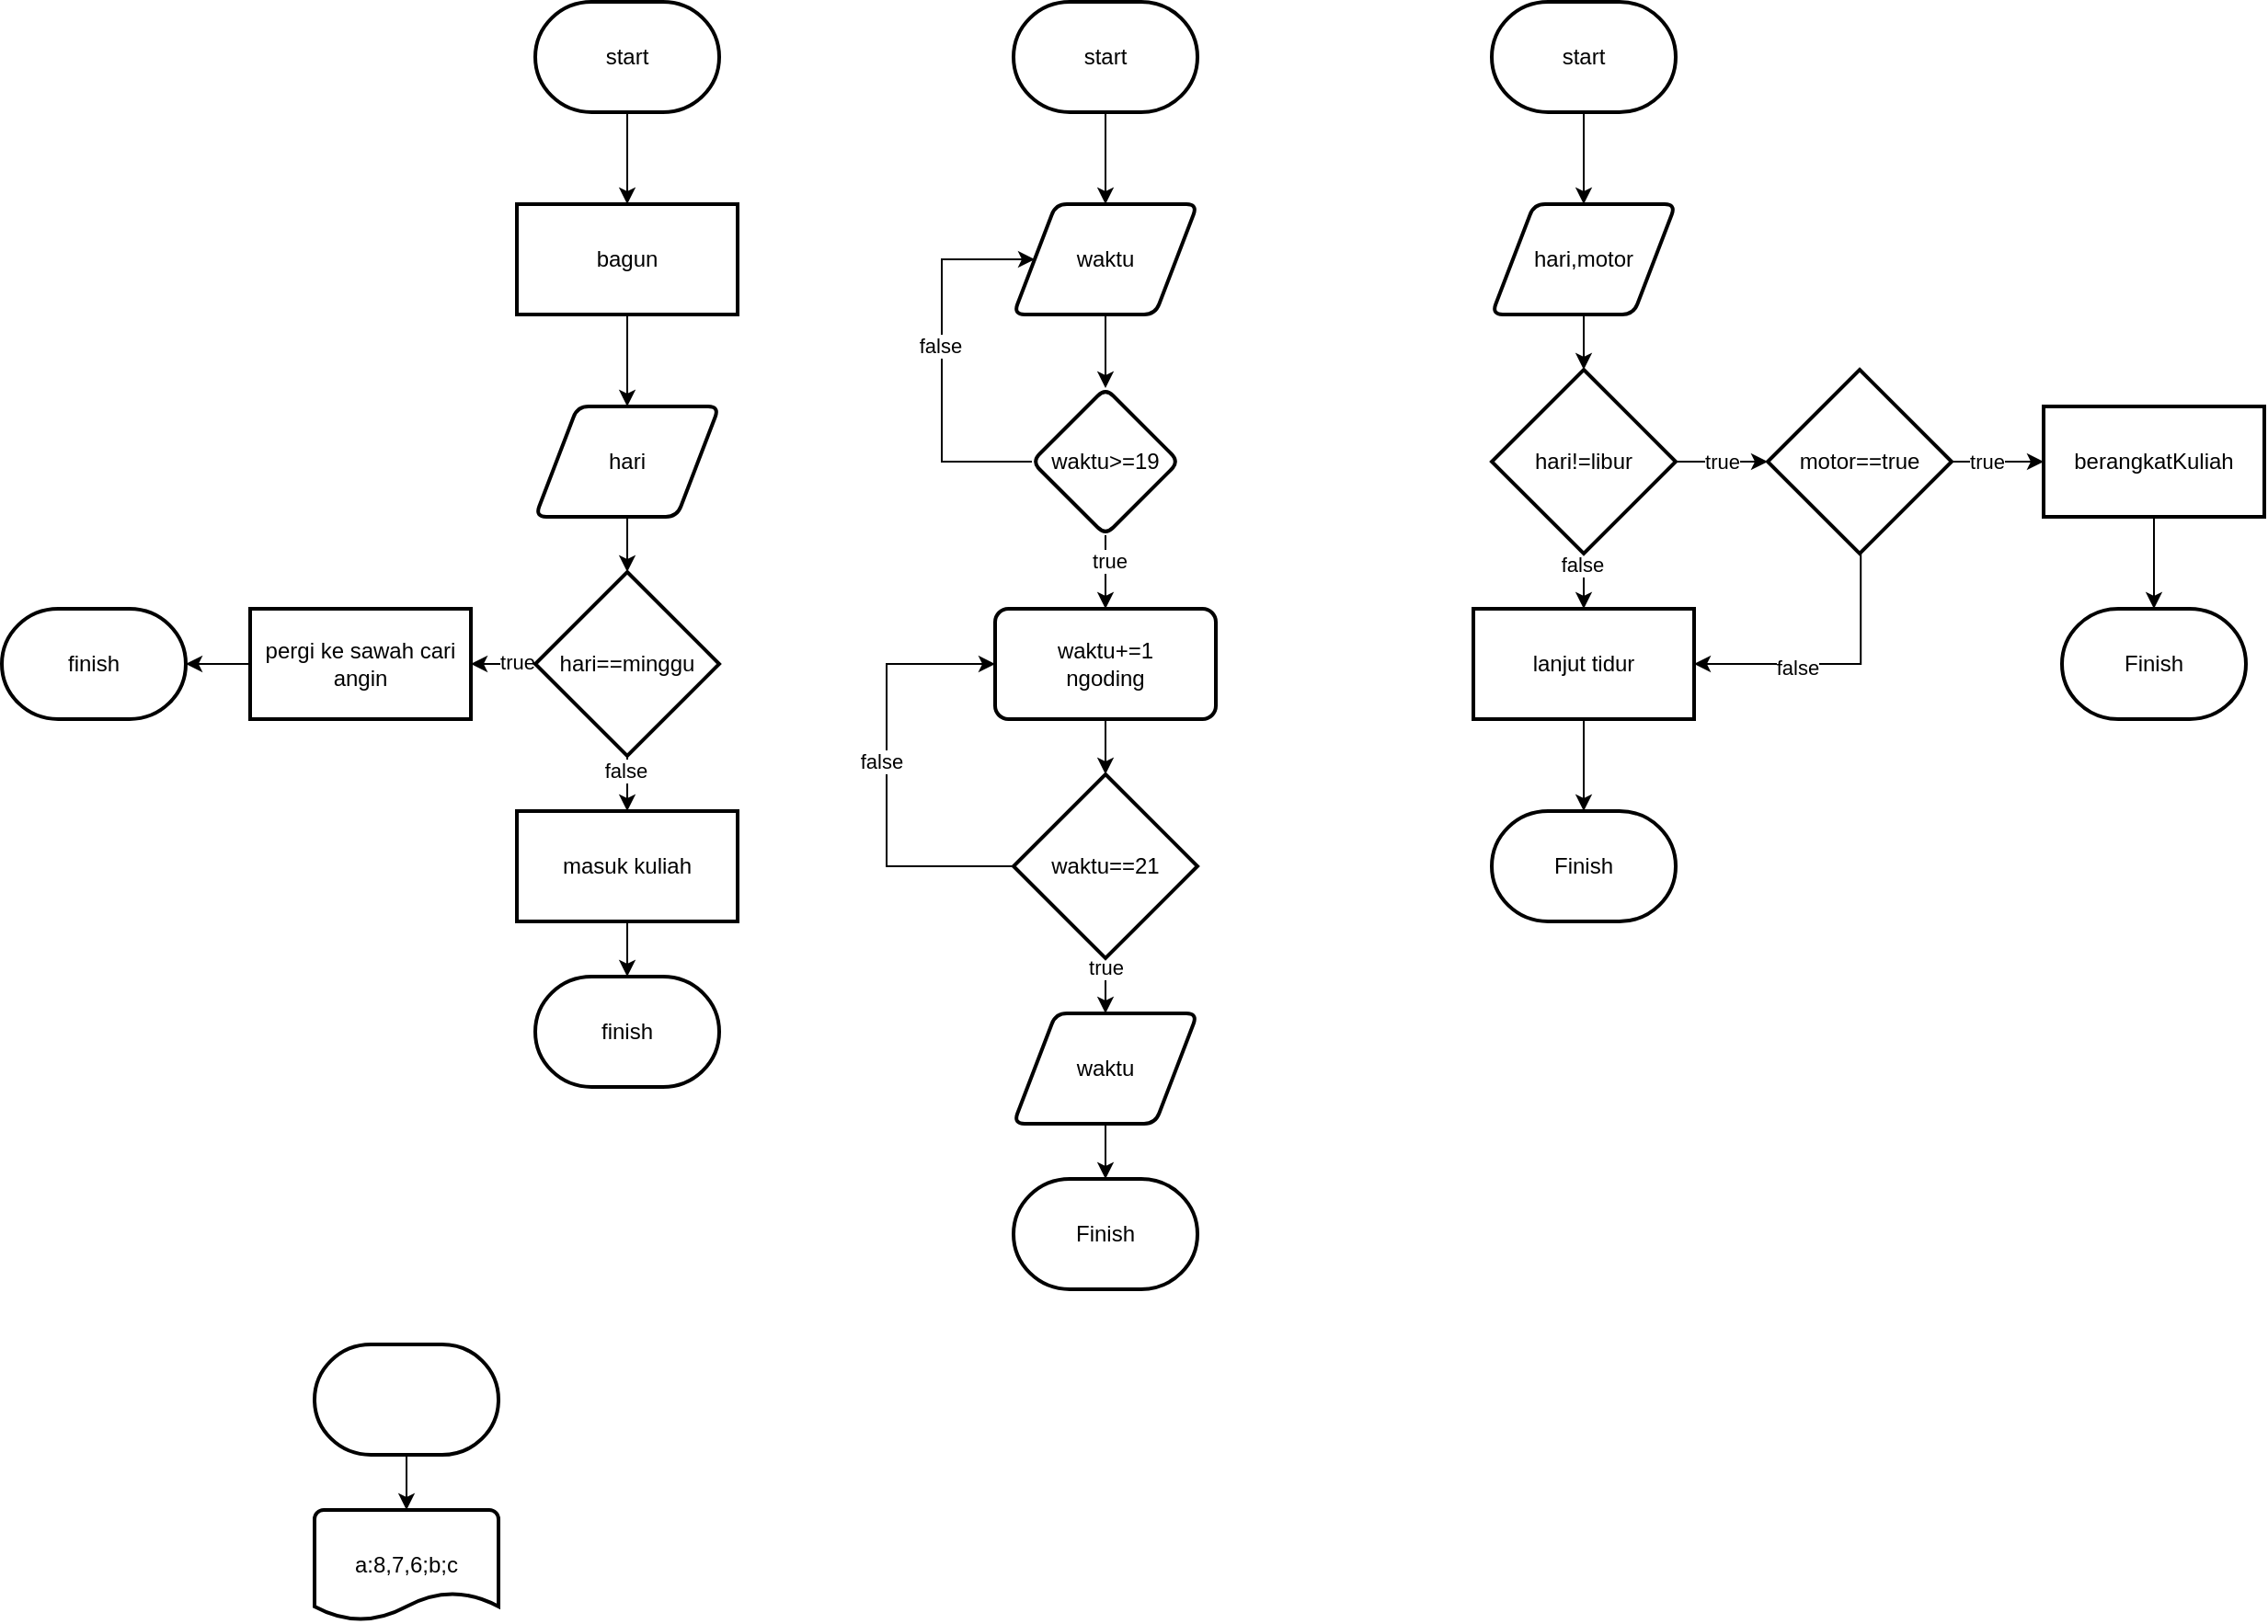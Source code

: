<mxfile version="26.0.14">
  <diagram name="Page-1" id="TZkgs-Uuvj9vJ_uZFDp6">
    <mxGraphModel dx="1258" dy="519" grid="1" gridSize="10" guides="1" tooltips="1" connect="1" arrows="1" fold="1" page="1" pageScale="1" pageWidth="850" pageHeight="1100" math="0" shadow="0">
      <root>
        <mxCell id="0" />
        <mxCell id="1" parent="0" />
        <mxCell id="GzLK8Yj8xFbDdb8HoI71-3" value="" style="edgeStyle=orthogonalEdgeStyle;rounded=0;orthogonalLoop=1;jettySize=auto;html=1;" edge="1" parent="1" source="GzLK8Yj8xFbDdb8HoI71-1" target="GzLK8Yj8xFbDdb8HoI71-2">
          <mxGeometry relative="1" as="geometry" />
        </mxCell>
        <mxCell id="GzLK8Yj8xFbDdb8HoI71-1" value="start" style="strokeWidth=2;html=1;shape=mxgraph.flowchart.terminator;whiteSpace=wrap;" vertex="1" parent="1">
          <mxGeometry x="250" y="30" width="100" height="60" as="geometry" />
        </mxCell>
        <mxCell id="GzLK8Yj8xFbDdb8HoI71-23" value="" style="edgeStyle=orthogonalEdgeStyle;rounded=0;orthogonalLoop=1;jettySize=auto;html=1;entryX=0.5;entryY=0;entryDx=0;entryDy=0;entryPerimeter=0;" edge="1" parent="1" source="GzLK8Yj8xFbDdb8HoI71-2" target="GzLK8Yj8xFbDdb8HoI71-6">
          <mxGeometry relative="1" as="geometry">
            <mxPoint x="300" y="240" as="targetPoint" />
          </mxGeometry>
        </mxCell>
        <mxCell id="GzLK8Yj8xFbDdb8HoI71-2" value="hari,motor" style="shape=parallelogram;html=1;strokeWidth=2;perimeter=parallelogramPerimeter;whiteSpace=wrap;rounded=1;arcSize=12;size=0.23;" vertex="1" parent="1">
          <mxGeometry x="250" y="140" width="100" height="60" as="geometry" />
        </mxCell>
        <mxCell id="GzLK8Yj8xFbDdb8HoI71-9" value="" style="edgeStyle=orthogonalEdgeStyle;rounded=0;orthogonalLoop=1;jettySize=auto;html=1;" edge="1" parent="1" source="GzLK8Yj8xFbDdb8HoI71-6" target="GzLK8Yj8xFbDdb8HoI71-8">
          <mxGeometry relative="1" as="geometry" />
        </mxCell>
        <mxCell id="GzLK8Yj8xFbDdb8HoI71-32" value="true" style="edgeLabel;html=1;align=center;verticalAlign=middle;resizable=0;points=[];" vertex="1" connectable="0" parent="GzLK8Yj8xFbDdb8HoI71-9">
          <mxGeometry x="-0.017" relative="1" as="geometry">
            <mxPoint as="offset" />
          </mxGeometry>
        </mxCell>
        <mxCell id="GzLK8Yj8xFbDdb8HoI71-16" value="" style="edgeStyle=orthogonalEdgeStyle;rounded=0;orthogonalLoop=1;jettySize=auto;html=1;" edge="1" parent="1" source="GzLK8Yj8xFbDdb8HoI71-6" target="GzLK8Yj8xFbDdb8HoI71-15">
          <mxGeometry relative="1" as="geometry" />
        </mxCell>
        <mxCell id="GzLK8Yj8xFbDdb8HoI71-33" value="false" style="edgeLabel;html=1;align=center;verticalAlign=middle;resizable=0;points=[];" vertex="1" connectable="0" parent="GzLK8Yj8xFbDdb8HoI71-16">
          <mxGeometry x="-0.764" y="-1" relative="1" as="geometry">
            <mxPoint as="offset" />
          </mxGeometry>
        </mxCell>
        <mxCell id="GzLK8Yj8xFbDdb8HoI71-6" value="hari!=libur" style="strokeWidth=2;html=1;shape=mxgraph.flowchart.decision;whiteSpace=wrap;" vertex="1" parent="1">
          <mxGeometry x="250" y="230" width="100" height="100" as="geometry" />
        </mxCell>
        <mxCell id="GzLK8Yj8xFbDdb8HoI71-36" style="edgeStyle=orthogonalEdgeStyle;rounded=0;orthogonalLoop=1;jettySize=auto;html=1;exitX=0.5;exitY=1;exitDx=0;exitDy=0;exitPerimeter=0;entryX=1;entryY=0.5;entryDx=0;entryDy=0;" edge="1" parent="1" target="GzLK8Yj8xFbDdb8HoI71-15">
          <mxGeometry relative="1" as="geometry">
            <mxPoint x="400" y="380" as="targetPoint" />
            <mxPoint x="450.6" y="330" as="sourcePoint" />
            <Array as="points">
              <mxPoint x="451" y="390" />
            </Array>
          </mxGeometry>
        </mxCell>
        <mxCell id="GzLK8Yj8xFbDdb8HoI71-38" value="false" style="edgeLabel;html=1;align=center;verticalAlign=middle;resizable=0;points=[];" vertex="1" connectable="0" parent="GzLK8Yj8xFbDdb8HoI71-36">
          <mxGeometry x="0.257" y="2" relative="1" as="geometry">
            <mxPoint as="offset" />
          </mxGeometry>
        </mxCell>
        <mxCell id="GzLK8Yj8xFbDdb8HoI71-39" value="" style="edgeStyle=orthogonalEdgeStyle;rounded=0;orthogonalLoop=1;jettySize=auto;html=1;" edge="1" parent="1" source="GzLK8Yj8xFbDdb8HoI71-8" target="GzLK8Yj8xFbDdb8HoI71-10">
          <mxGeometry relative="1" as="geometry" />
        </mxCell>
        <mxCell id="GzLK8Yj8xFbDdb8HoI71-40" value="true" style="edgeLabel;html=1;align=center;verticalAlign=middle;resizable=0;points=[];" vertex="1" connectable="0" parent="GzLK8Yj8xFbDdb8HoI71-39">
          <mxGeometry x="-0.251" relative="1" as="geometry">
            <mxPoint as="offset" />
          </mxGeometry>
        </mxCell>
        <mxCell id="GzLK8Yj8xFbDdb8HoI71-8" value="motor==true" style="strokeWidth=2;html=1;shape=mxgraph.flowchart.decision;whiteSpace=wrap;" vertex="1" parent="1">
          <mxGeometry x="400" y="230" width="100" height="100" as="geometry" />
        </mxCell>
        <mxCell id="GzLK8Yj8xFbDdb8HoI71-30" value="" style="edgeStyle=orthogonalEdgeStyle;rounded=0;orthogonalLoop=1;jettySize=auto;html=1;" edge="1" parent="1" source="GzLK8Yj8xFbDdb8HoI71-10" target="GzLK8Yj8xFbDdb8HoI71-29">
          <mxGeometry relative="1" as="geometry" />
        </mxCell>
        <mxCell id="GzLK8Yj8xFbDdb8HoI71-10" value="berangkatKuliah" style="whiteSpace=wrap;html=1;strokeWidth=2;" vertex="1" parent="1">
          <mxGeometry x="550" y="250" width="120" height="60" as="geometry" />
        </mxCell>
        <mxCell id="GzLK8Yj8xFbDdb8HoI71-28" value="" style="edgeStyle=orthogonalEdgeStyle;rounded=0;orthogonalLoop=1;jettySize=auto;html=1;" edge="1" parent="1" source="GzLK8Yj8xFbDdb8HoI71-15" target="GzLK8Yj8xFbDdb8HoI71-25">
          <mxGeometry relative="1" as="geometry" />
        </mxCell>
        <mxCell id="GzLK8Yj8xFbDdb8HoI71-15" value="lanjut tidur" style="whiteSpace=wrap;html=1;strokeWidth=2;" vertex="1" parent="1">
          <mxGeometry x="240" y="360" width="120" height="60" as="geometry" />
        </mxCell>
        <mxCell id="GzLK8Yj8xFbDdb8HoI71-25" value="Finish" style="strokeWidth=2;html=1;shape=mxgraph.flowchart.terminator;whiteSpace=wrap;" vertex="1" parent="1">
          <mxGeometry x="250" y="470" width="100" height="60" as="geometry" />
        </mxCell>
        <mxCell id="GzLK8Yj8xFbDdb8HoI71-29" value="Finish" style="strokeWidth=2;html=1;shape=mxgraph.flowchart.terminator;whiteSpace=wrap;" vertex="1" parent="1">
          <mxGeometry x="560" y="360" width="100" height="60" as="geometry" />
        </mxCell>
        <mxCell id="GzLK8Yj8xFbDdb8HoI71-42" value="" style="edgeStyle=orthogonalEdgeStyle;rounded=0;orthogonalLoop=1;jettySize=auto;html=1;" edge="1" parent="1" source="GzLK8Yj8xFbDdb8HoI71-31" target="GzLK8Yj8xFbDdb8HoI71-41">
          <mxGeometry relative="1" as="geometry" />
        </mxCell>
        <mxCell id="GzLK8Yj8xFbDdb8HoI71-31" value="start" style="strokeWidth=2;html=1;shape=mxgraph.flowchart.terminator;whiteSpace=wrap;" vertex="1" parent="1">
          <mxGeometry x="-10" y="30" width="100" height="60" as="geometry" />
        </mxCell>
        <mxCell id="GzLK8Yj8xFbDdb8HoI71-48" value="" style="edgeStyle=orthogonalEdgeStyle;rounded=0;orthogonalLoop=1;jettySize=auto;html=1;" edge="1" parent="1" source="GzLK8Yj8xFbDdb8HoI71-41" target="GzLK8Yj8xFbDdb8HoI71-47">
          <mxGeometry relative="1" as="geometry" />
        </mxCell>
        <mxCell id="GzLK8Yj8xFbDdb8HoI71-41" value="waktu" style="shape=parallelogram;html=1;strokeWidth=2;perimeter=parallelogramPerimeter;whiteSpace=wrap;rounded=1;arcSize=12;size=0.23;" vertex="1" parent="1">
          <mxGeometry x="-10" y="140" width="100" height="60" as="geometry" />
        </mxCell>
        <mxCell id="GzLK8Yj8xFbDdb8HoI71-49" style="edgeStyle=orthogonalEdgeStyle;rounded=0;orthogonalLoop=1;jettySize=auto;html=1;" edge="1" parent="1" source="GzLK8Yj8xFbDdb8HoI71-47" target="GzLK8Yj8xFbDdb8HoI71-41">
          <mxGeometry relative="1" as="geometry">
            <mxPoint x="-50" y="160" as="targetPoint" />
            <Array as="points">
              <mxPoint x="-49" y="280" />
              <mxPoint x="-49" y="170" />
            </Array>
          </mxGeometry>
        </mxCell>
        <mxCell id="GzLK8Yj8xFbDdb8HoI71-50" value="false" style="edgeLabel;html=1;align=center;verticalAlign=middle;resizable=0;points=[];" vertex="1" connectable="0" parent="GzLK8Yj8xFbDdb8HoI71-49">
          <mxGeometry x="0.069" y="1" relative="1" as="geometry">
            <mxPoint as="offset" />
          </mxGeometry>
        </mxCell>
        <mxCell id="GzLK8Yj8xFbDdb8HoI71-54" value="" style="edgeStyle=orthogonalEdgeStyle;rounded=0;orthogonalLoop=1;jettySize=auto;html=1;" edge="1" parent="1" source="GzLK8Yj8xFbDdb8HoI71-47" target="GzLK8Yj8xFbDdb8HoI71-53">
          <mxGeometry relative="1" as="geometry" />
        </mxCell>
        <mxCell id="GzLK8Yj8xFbDdb8HoI71-59" value="true" style="edgeLabel;html=1;align=center;verticalAlign=middle;resizable=0;points=[];" vertex="1" connectable="0" parent="GzLK8Yj8xFbDdb8HoI71-54">
          <mxGeometry x="-0.3" y="2" relative="1" as="geometry">
            <mxPoint as="offset" />
          </mxGeometry>
        </mxCell>
        <mxCell id="GzLK8Yj8xFbDdb8HoI71-47" value="waktu&amp;gt;=19" style="rhombus;whiteSpace=wrap;html=1;strokeWidth=2;rounded=1;arcSize=12;" vertex="1" parent="1">
          <mxGeometry y="240" width="80" height="80" as="geometry" />
        </mxCell>
        <mxCell id="GzLK8Yj8xFbDdb8HoI71-56" value="" style="edgeStyle=orthogonalEdgeStyle;rounded=0;orthogonalLoop=1;jettySize=auto;html=1;" edge="1" parent="1" source="GzLK8Yj8xFbDdb8HoI71-53" target="GzLK8Yj8xFbDdb8HoI71-55">
          <mxGeometry relative="1" as="geometry" />
        </mxCell>
        <mxCell id="GzLK8Yj8xFbDdb8HoI71-53" value="&lt;div&gt;waktu+=1&lt;/div&gt;ngoding" style="whiteSpace=wrap;html=1;strokeWidth=2;rounded=1;arcSize=12;" vertex="1" parent="1">
          <mxGeometry x="-20" y="360" width="120" height="60" as="geometry" />
        </mxCell>
        <mxCell id="GzLK8Yj8xFbDdb8HoI71-57" style="edgeStyle=orthogonalEdgeStyle;rounded=0;orthogonalLoop=1;jettySize=auto;html=1;entryX=0;entryY=0.5;entryDx=0;entryDy=0;" edge="1" parent="1" source="GzLK8Yj8xFbDdb8HoI71-55" target="GzLK8Yj8xFbDdb8HoI71-53">
          <mxGeometry relative="1" as="geometry">
            <mxPoint x="-80" y="390" as="targetPoint" />
            <Array as="points">
              <mxPoint x="-79" y="500" />
              <mxPoint x="-79" y="390" />
            </Array>
          </mxGeometry>
        </mxCell>
        <mxCell id="GzLK8Yj8xFbDdb8HoI71-58" value="false" style="edgeLabel;html=1;align=center;verticalAlign=middle;resizable=0;points=[];" vertex="1" connectable="0" parent="GzLK8Yj8xFbDdb8HoI71-57">
          <mxGeometry x="0.059" y="3" relative="1" as="geometry">
            <mxPoint as="offset" />
          </mxGeometry>
        </mxCell>
        <mxCell id="GzLK8Yj8xFbDdb8HoI71-61" value="" style="edgeStyle=orthogonalEdgeStyle;rounded=0;orthogonalLoop=1;jettySize=auto;html=1;" edge="1" parent="1" source="GzLK8Yj8xFbDdb8HoI71-55" target="GzLK8Yj8xFbDdb8HoI71-60">
          <mxGeometry relative="1" as="geometry" />
        </mxCell>
        <mxCell id="GzLK8Yj8xFbDdb8HoI71-67" value="true" style="edgeLabel;html=1;align=center;verticalAlign=middle;resizable=0;points=[];" vertex="1" connectable="0" parent="GzLK8Yj8xFbDdb8HoI71-61">
          <mxGeometry x="-0.816" relative="1" as="geometry">
            <mxPoint as="offset" />
          </mxGeometry>
        </mxCell>
        <mxCell id="GzLK8Yj8xFbDdb8HoI71-55" value="waktu==21" style="strokeWidth=2;html=1;shape=mxgraph.flowchart.decision;whiteSpace=wrap;" vertex="1" parent="1">
          <mxGeometry x="-10" y="450" width="100" height="100" as="geometry" />
        </mxCell>
        <mxCell id="GzLK8Yj8xFbDdb8HoI71-63" value="" style="edgeStyle=orthogonalEdgeStyle;rounded=0;orthogonalLoop=1;jettySize=auto;html=1;" edge="1" parent="1" source="GzLK8Yj8xFbDdb8HoI71-60" target="GzLK8Yj8xFbDdb8HoI71-62">
          <mxGeometry relative="1" as="geometry" />
        </mxCell>
        <mxCell id="GzLK8Yj8xFbDdb8HoI71-60" value="waktu" style="shape=parallelogram;html=1;strokeWidth=2;perimeter=parallelogramPerimeter;whiteSpace=wrap;rounded=1;arcSize=12;size=0.23;" vertex="1" parent="1">
          <mxGeometry x="-10" y="580" width="100" height="60" as="geometry" />
        </mxCell>
        <mxCell id="GzLK8Yj8xFbDdb8HoI71-62" value="Finish" style="strokeWidth=2;html=1;shape=mxgraph.flowchart.terminator;whiteSpace=wrap;" vertex="1" parent="1">
          <mxGeometry x="-10" y="670" width="100" height="60" as="geometry" />
        </mxCell>
        <mxCell id="GzLK8Yj8xFbDdb8HoI71-66" value="" style="edgeStyle=orthogonalEdgeStyle;rounded=0;orthogonalLoop=1;jettySize=auto;html=1;" edge="1" parent="1" source="GzLK8Yj8xFbDdb8HoI71-64" target="GzLK8Yj8xFbDdb8HoI71-65">
          <mxGeometry relative="1" as="geometry" />
        </mxCell>
        <mxCell id="GzLK8Yj8xFbDdb8HoI71-64" value="start" style="strokeWidth=2;html=1;shape=mxgraph.flowchart.terminator;whiteSpace=wrap;" vertex="1" parent="1">
          <mxGeometry x="-270" y="30" width="100" height="60" as="geometry" />
        </mxCell>
        <mxCell id="GzLK8Yj8xFbDdb8HoI71-69" value="" style="edgeStyle=orthogonalEdgeStyle;rounded=0;orthogonalLoop=1;jettySize=auto;html=1;" edge="1" parent="1" source="GzLK8Yj8xFbDdb8HoI71-65" target="GzLK8Yj8xFbDdb8HoI71-68">
          <mxGeometry relative="1" as="geometry" />
        </mxCell>
        <mxCell id="GzLK8Yj8xFbDdb8HoI71-65" value="bagun" style="whiteSpace=wrap;html=1;strokeWidth=2;" vertex="1" parent="1">
          <mxGeometry x="-280" y="140" width="120" height="60" as="geometry" />
        </mxCell>
        <mxCell id="GzLK8Yj8xFbDdb8HoI71-71" value="" style="edgeStyle=orthogonalEdgeStyle;rounded=0;orthogonalLoop=1;jettySize=auto;html=1;entryX=0.5;entryY=0;entryDx=0;entryDy=0;entryPerimeter=0;" edge="1" parent="1" source="GzLK8Yj8xFbDdb8HoI71-68" target="GzLK8Yj8xFbDdb8HoI71-72">
          <mxGeometry relative="1" as="geometry">
            <mxPoint x="-220" y="360" as="targetPoint" />
          </mxGeometry>
        </mxCell>
        <mxCell id="GzLK8Yj8xFbDdb8HoI71-68" value="hari" style="shape=parallelogram;html=1;strokeWidth=2;perimeter=parallelogramPerimeter;whiteSpace=wrap;rounded=1;arcSize=12;size=0.23;" vertex="1" parent="1">
          <mxGeometry x="-270" y="250" width="100" height="60" as="geometry" />
        </mxCell>
        <mxCell id="GzLK8Yj8xFbDdb8HoI71-74" value="" style="edgeStyle=orthogonalEdgeStyle;rounded=0;orthogonalLoop=1;jettySize=auto;html=1;" edge="1" parent="1" source="GzLK8Yj8xFbDdb8HoI71-72" target="GzLK8Yj8xFbDdb8HoI71-73">
          <mxGeometry relative="1" as="geometry" />
        </mxCell>
        <mxCell id="GzLK8Yj8xFbDdb8HoI71-75" value="true" style="edgeLabel;html=1;align=center;verticalAlign=middle;resizable=0;points=[];" vertex="1" connectable="0" parent="GzLK8Yj8xFbDdb8HoI71-74">
          <mxGeometry x="-0.554" y="-1" relative="1" as="geometry">
            <mxPoint as="offset" />
          </mxGeometry>
        </mxCell>
        <mxCell id="GzLK8Yj8xFbDdb8HoI71-77" value="" style="edgeStyle=orthogonalEdgeStyle;rounded=0;orthogonalLoop=1;jettySize=auto;html=1;" edge="1" parent="1" source="GzLK8Yj8xFbDdb8HoI71-72" target="GzLK8Yj8xFbDdb8HoI71-76">
          <mxGeometry relative="1" as="geometry" />
        </mxCell>
        <mxCell id="GzLK8Yj8xFbDdb8HoI71-78" value="false" style="edgeLabel;html=1;align=center;verticalAlign=middle;resizable=0;points=[];" vertex="1" connectable="0" parent="GzLK8Yj8xFbDdb8HoI71-77">
          <mxGeometry x="-0.682" y="-1" relative="1" as="geometry">
            <mxPoint as="offset" />
          </mxGeometry>
        </mxCell>
        <mxCell id="GzLK8Yj8xFbDdb8HoI71-72" value="hari==minggu" style="strokeWidth=2;html=1;shape=mxgraph.flowchart.decision;whiteSpace=wrap;" vertex="1" parent="1">
          <mxGeometry x="-270" y="340" width="100" height="100" as="geometry" />
        </mxCell>
        <mxCell id="GzLK8Yj8xFbDdb8HoI71-82" value="" style="edgeStyle=orthogonalEdgeStyle;rounded=0;orthogonalLoop=1;jettySize=auto;html=1;" edge="1" parent="1" source="GzLK8Yj8xFbDdb8HoI71-73" target="GzLK8Yj8xFbDdb8HoI71-81">
          <mxGeometry relative="1" as="geometry" />
        </mxCell>
        <mxCell id="GzLK8Yj8xFbDdb8HoI71-73" value="pergi ke sawah cari angin" style="whiteSpace=wrap;html=1;strokeWidth=2;" vertex="1" parent="1">
          <mxGeometry x="-425" y="360" width="120" height="60" as="geometry" />
        </mxCell>
        <mxCell id="GzLK8Yj8xFbDdb8HoI71-80" value="" style="edgeStyle=orthogonalEdgeStyle;rounded=0;orthogonalLoop=1;jettySize=auto;html=1;" edge="1" parent="1" source="GzLK8Yj8xFbDdb8HoI71-76" target="GzLK8Yj8xFbDdb8HoI71-79">
          <mxGeometry relative="1" as="geometry" />
        </mxCell>
        <mxCell id="GzLK8Yj8xFbDdb8HoI71-76" value="masuk kuliah" style="whiteSpace=wrap;html=1;strokeWidth=2;" vertex="1" parent="1">
          <mxGeometry x="-280" y="470" width="120" height="60" as="geometry" />
        </mxCell>
        <mxCell id="GzLK8Yj8xFbDdb8HoI71-79" value="finish" style="strokeWidth=2;html=1;shape=mxgraph.flowchart.terminator;whiteSpace=wrap;" vertex="1" parent="1">
          <mxGeometry x="-270" y="560" width="100" height="60" as="geometry" />
        </mxCell>
        <mxCell id="GzLK8Yj8xFbDdb8HoI71-81" value="finish" style="strokeWidth=2;html=1;shape=mxgraph.flowchart.terminator;whiteSpace=wrap;" vertex="1" parent="1">
          <mxGeometry x="-560" y="360" width="100" height="60" as="geometry" />
        </mxCell>
        <mxCell id="GzLK8Yj8xFbDdb8HoI71-85" value="" style="edgeStyle=orthogonalEdgeStyle;rounded=0;orthogonalLoop=1;jettySize=auto;html=1;" edge="1" parent="1" source="GzLK8Yj8xFbDdb8HoI71-83" target="GzLK8Yj8xFbDdb8HoI71-84">
          <mxGeometry relative="1" as="geometry" />
        </mxCell>
        <mxCell id="GzLK8Yj8xFbDdb8HoI71-83" value="" style="strokeWidth=2;html=1;shape=mxgraph.flowchart.terminator;whiteSpace=wrap;" vertex="1" parent="1">
          <mxGeometry x="-390" y="760" width="100" height="60" as="geometry" />
        </mxCell>
        <mxCell id="GzLK8Yj8xFbDdb8HoI71-84" value="a:8,7,6;b;c" style="strokeWidth=2;html=1;shape=mxgraph.flowchart.document2;whiteSpace=wrap;size=0.25;" vertex="1" parent="1">
          <mxGeometry x="-390" y="850" width="100" height="60" as="geometry" />
        </mxCell>
      </root>
    </mxGraphModel>
  </diagram>
</mxfile>
